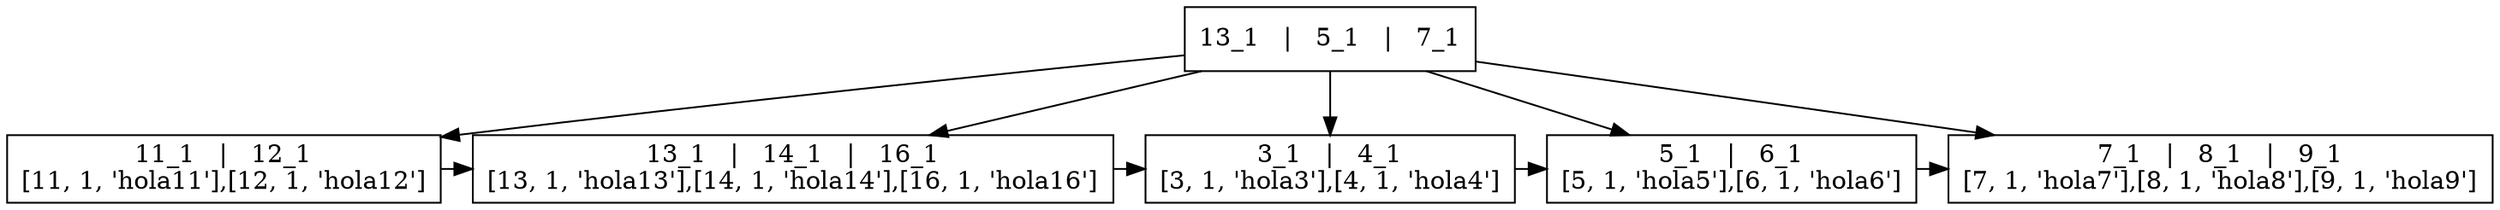 digraph dibujo{
graph [ordering="out"];rankdir=TB;
node [shape = box];
Nodo13_1D5_1D7_1 [ label = "13_1   |   5_1   |   7_1"];
NodoH11_1D12_1 [ label = "11_1   |   12_1
[11, 1, 'hola11'],[12, 1, 'hola12']"];
Nodo13_1D5_1D7_1->NodoH11_1D12_1;
NodoH13_1D14_1D16_1 [ label = "13_1   |   14_1   |   16_1
[13, 1, 'hola13'],[14, 1, 'hola14'],[16, 1, 'hola16']"];
Nodo13_1D5_1D7_1->NodoH13_1D14_1D16_1;
NodoH3_1D4_1 [ label = "3_1   |   4_1
[3, 1, 'hola3'],[4, 1, 'hola4']"];
Nodo13_1D5_1D7_1->NodoH3_1D4_1;
NodoH5_1D6_1 [ label = "5_1   |   6_1
[5, 1, 'hola5'],[6, 1, 'hola6']"];
Nodo13_1D5_1D7_1->NodoH5_1D6_1;
NodoH7_1D8_1D9_1 [ label = "7_1   |   8_1   |   9_1
[7, 1, 'hola7'],[8, 1, 'hola8'],[9, 1, 'hola9']"];
Nodo13_1D5_1D7_1->NodoH7_1D8_1D9_1;
NodoH11_1D12_1->NodoH13_1D14_1D16_1->NodoH3_1D4_1->NodoH5_1D6_1->NodoH7_1D8_1D9_1;
{rank=same;NodoH11_1D12_1;NodoH13_1D14_1D16_1;NodoH3_1D4_1;NodoH5_1D6_1;NodoH7_1D8_1D9_1}
}